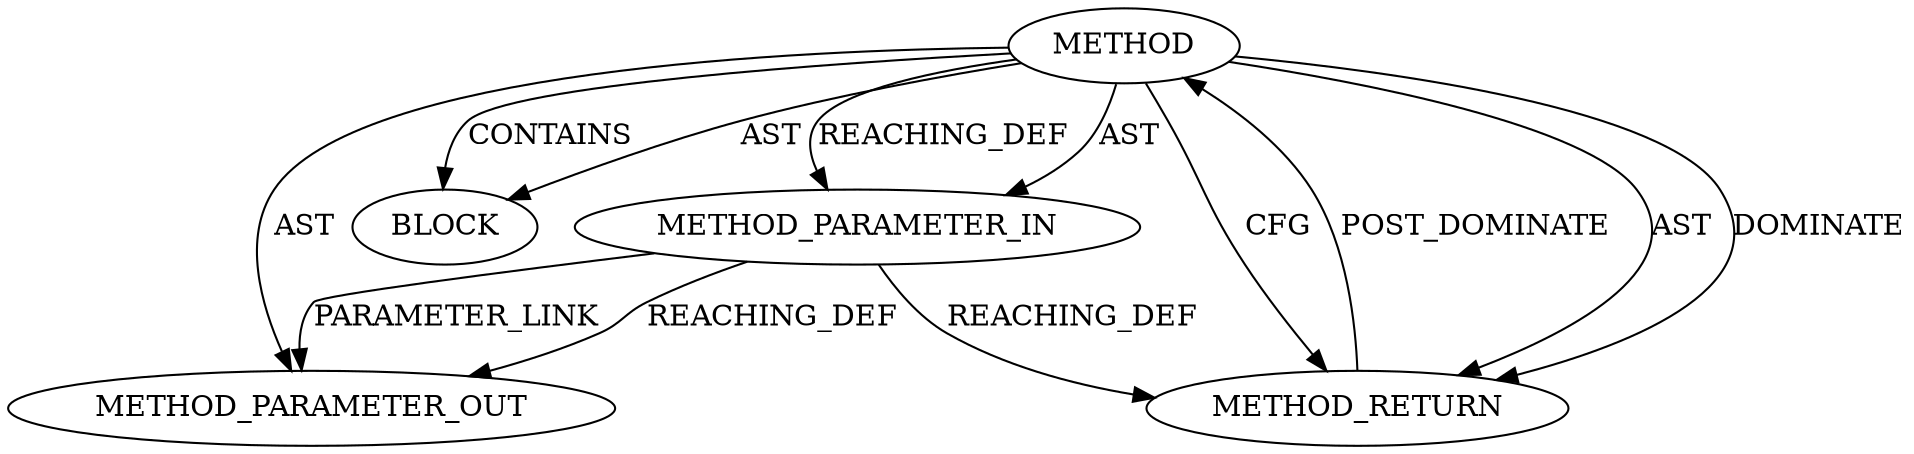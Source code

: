 digraph {
  12352 [label=METHOD AST_PARENT_TYPE="NAMESPACE_BLOCK" AST_PARENT_FULL_NAME="<global>" ORDER=0 CODE="<empty>" FULL_NAME="crypto_aead_ivsize" IS_EXTERNAL=true FILENAME="<empty>" SIGNATURE="" NAME="crypto_aead_ivsize"]
  12353 [label=METHOD_PARAMETER_IN ORDER=1 CODE="p1" IS_VARIADIC=false TYPE_FULL_NAME="ANY" EVALUATION_STRATEGY="BY_VALUE" INDEX=1 NAME="p1"]
  12354 [label=BLOCK ORDER=1 ARGUMENT_INDEX=1 CODE="<empty>" TYPE_FULL_NAME="ANY"]
  13387 [label=METHOD_PARAMETER_OUT ORDER=1 CODE="p1" IS_VARIADIC=false TYPE_FULL_NAME="ANY" EVALUATION_STRATEGY="BY_VALUE" INDEX=1 NAME="p1"]
  12355 [label=METHOD_RETURN ORDER=2 CODE="RET" TYPE_FULL_NAME="ANY" EVALUATION_STRATEGY="BY_VALUE"]
  12353 -> 12355 [label=REACHING_DEF VARIABLE="p1"]
  12352 -> 12355 [label=AST ]
  12352 -> 12354 [label=AST ]
  12352 -> 12354 [label=CONTAINS ]
  12352 -> 12353 [label=AST ]
  12352 -> 12353 [label=REACHING_DEF VARIABLE=""]
  12352 -> 12355 [label=DOMINATE ]
  12352 -> 13387 [label=AST ]
  12353 -> 13387 [label=PARAMETER_LINK ]
  12353 -> 13387 [label=REACHING_DEF VARIABLE="p1"]
  12352 -> 12355 [label=CFG ]
  12355 -> 12352 [label=POST_DOMINATE ]
}
